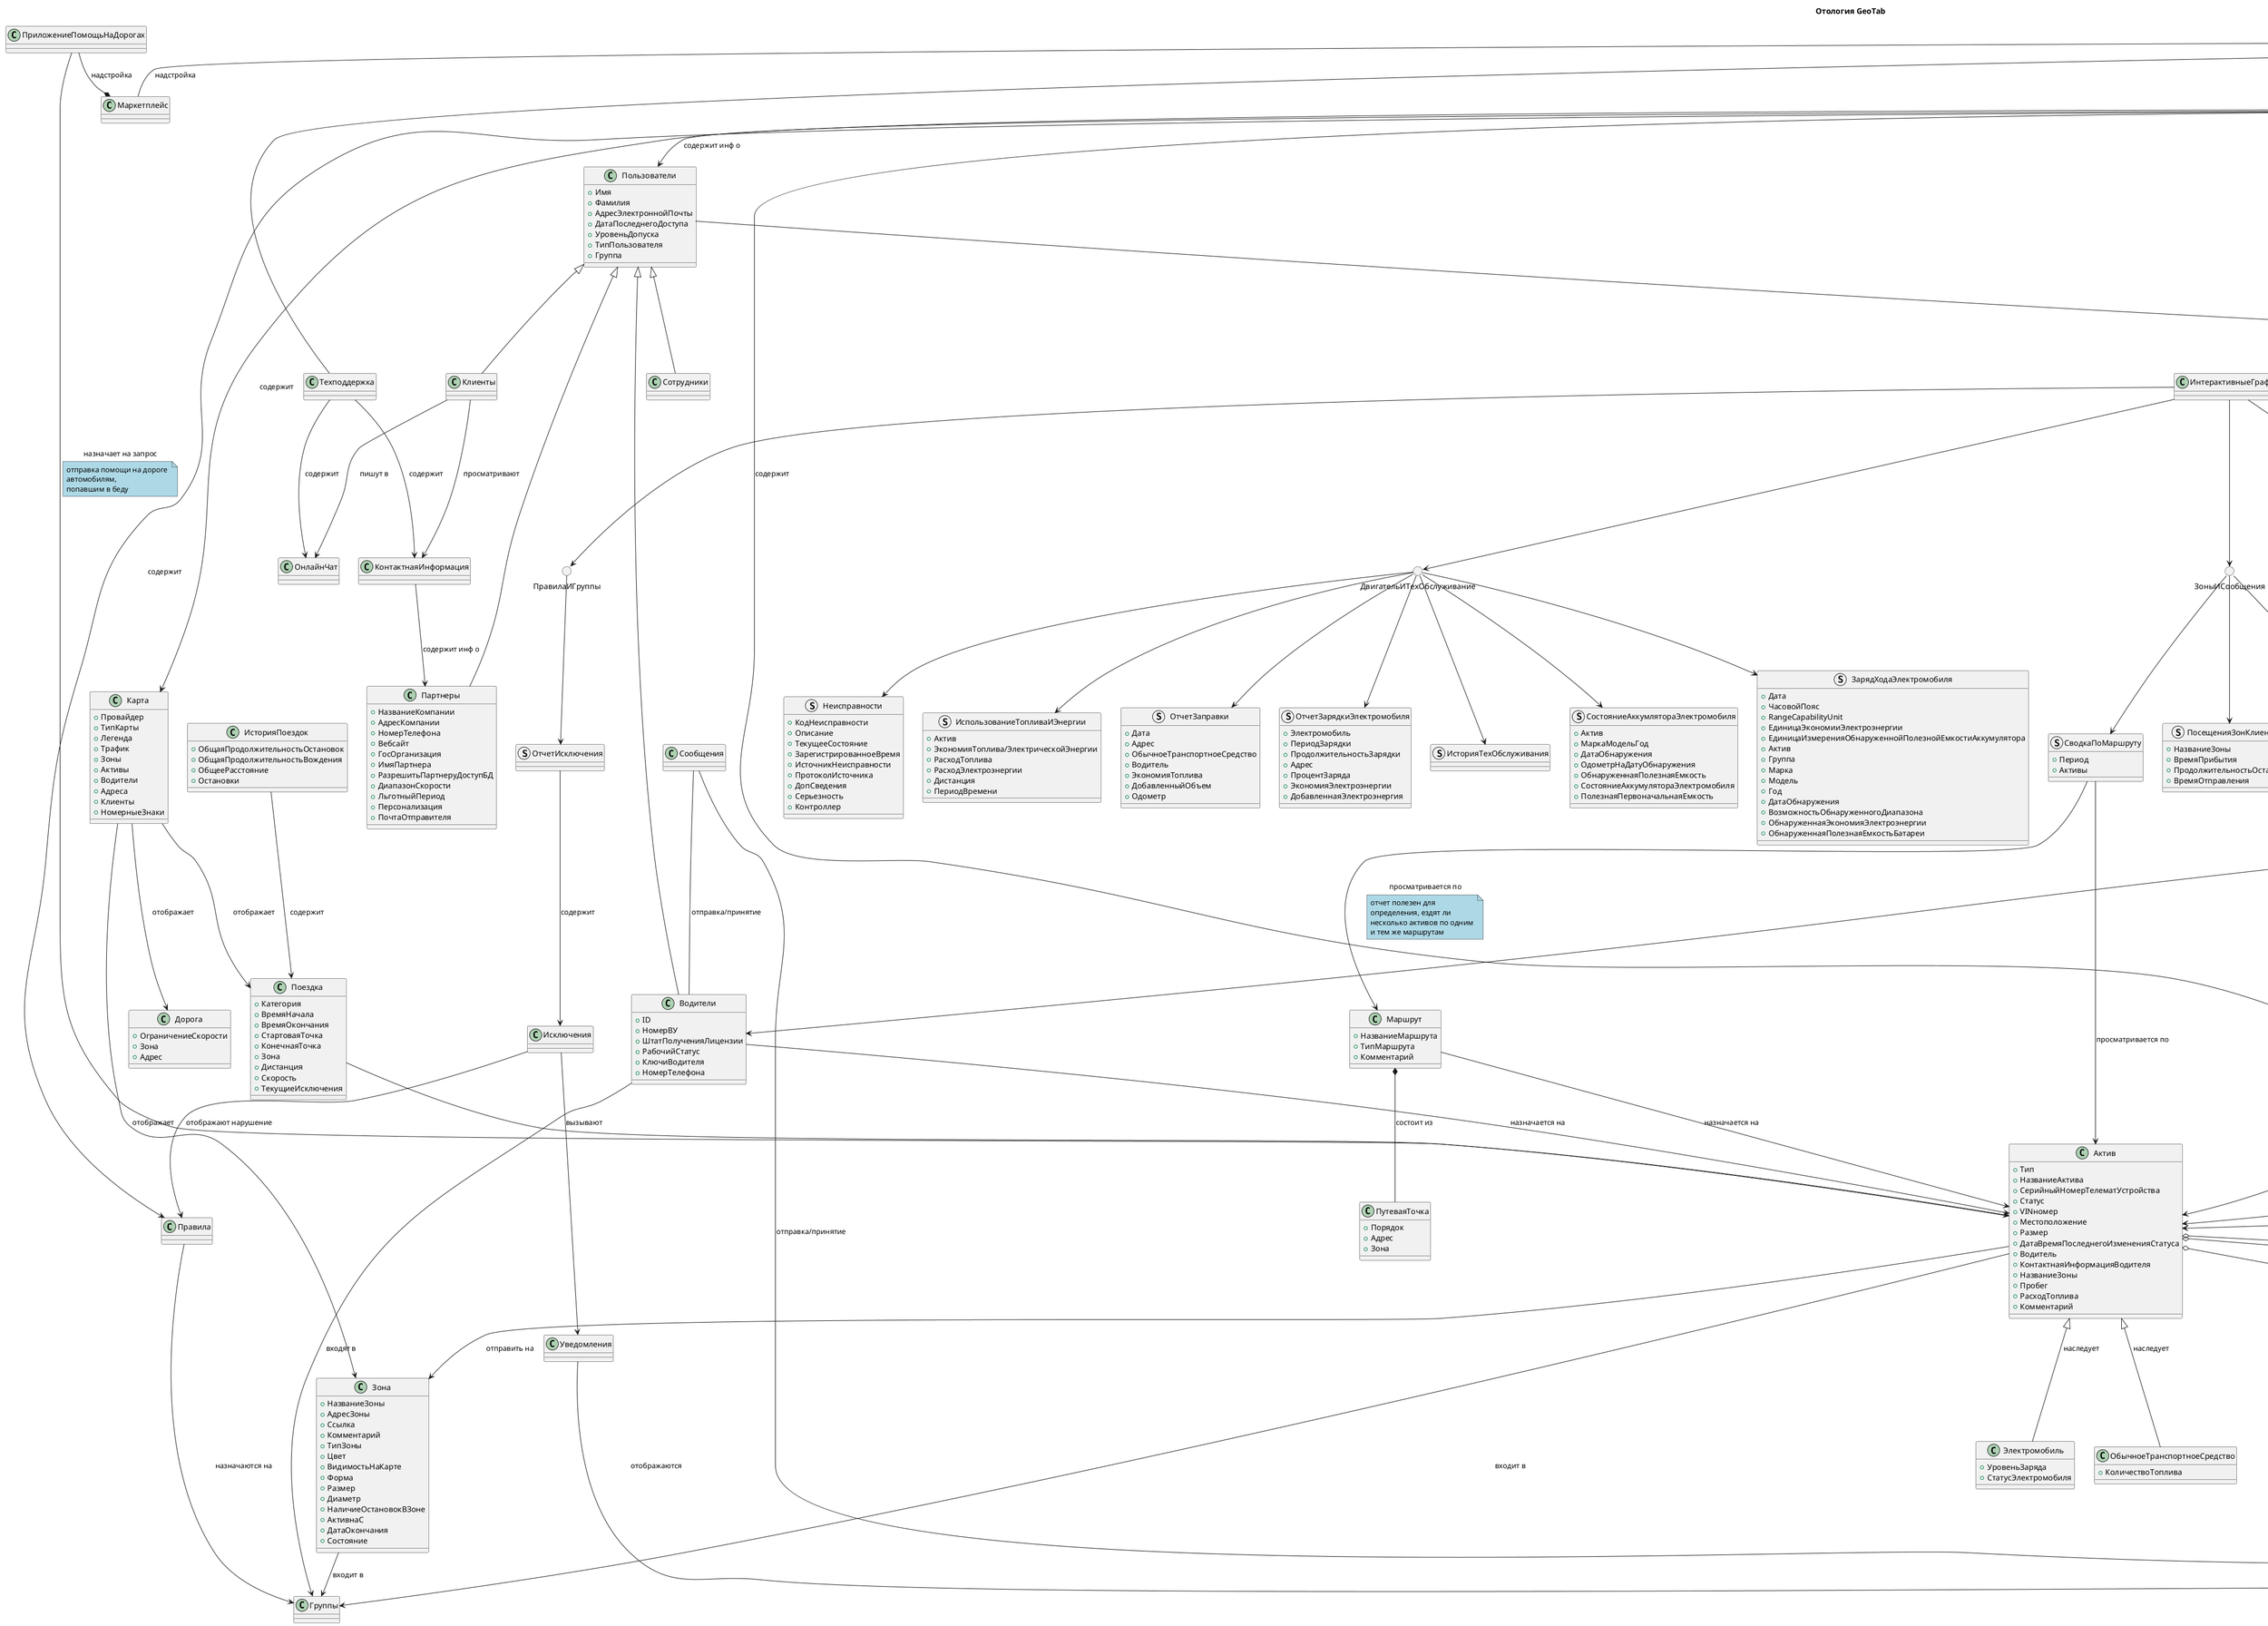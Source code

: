 @startuml GeoTab
title Отология GeoTab
skinparam hardwritten true


'Определение классов онтологии
class GeoTab{
}

class ТелематическоеУстройство{
  +ЧислоОборотовДвигателя
  +НапряжениеАккумулятора
  +ВключеннаяСигнальнаяЛампаДвигателя
  +ИспользованиеРемнейБезопасности
  +Одометр
  +ВремяРаботыДвигателя
  +НеисправностиВыбросов
  +ИдентификационныйНомерАвтомобиля(VIN)
  +СерийныйНомерТелематУстройства
}

class Одометр{
}

'Поездка определяется как активность актива с момента начала движения до момента остановки.
class Поездка{
  +Категория
  +ВремяНачала
  +ВремяОкончания
  +СтартоваяТочка
  +КонечнаяТочка
  +Зона
  +Дистанция
  +Скорость
  +ТекущиеИсключения
}

class ИсторияПоездок{
  +ОбщаяПродолжительностьОстановок
  +ОбщаяПродолжительностьВождения
  +ОбщееРасстояние
  +Остановки
}

class Карта{
  +Провайдер
  +ТипКарты
  +Легенда
  +Трафик
  +Зоны
  +Активы
  +Водители
  +Адреса
  +Клиенты
  +НомерныеЗнаки
}

class Дорога{
  +ОграничениеСкорости
  +Зона
  +Адрес
}


class Актив {
  +Тип
  +НазваниеАктива
  +СерийныйНомерТелематУстройства
  /'Активный с устройством слежения.
  Активен без устройства слежения.
  Архивировано.'/
  +Статус
  +VINномер
  /'Свойства ниже появляются при отображении актива на карте'/
  +Местоположение
  +Размер
  +ДатаВремяПоследнегоИзмененияСтатуса
  +Водитель
  +КонтактнаяИнформацияВодителя
  +НазваниеЗоны
  +Пробег
  +РасходТоплива
  +Комментарий
}

class Электромобиль{
  +УровеньЗаряда
  +СтатусЭлектромобиля
}

class ОбычноеТранспортноеСредство{
  +КоличествоТоплива
}

'Зона - это виртуальный периметр вокруг реальной области, представляющей интерес.
class Зона{
  +НазваниеЗоны
  +АдресЗоны
  +Ссылка
  +Комментарий
  +ТипЗоны
  +Цвет
  +ВидимостьНаКарте
  +Форма
  +Размер
  +Диаметр
  +НаличиеОстановокВЗоне
  +АктивнаС
  +ДатаОкончания
  +Состояние
}

class Пользователи{
  +Имя
  +Фамилия
  +АдресЭлектроннойПочты
  +ДатаПоследнегоДоступа
  +УровеньДопуска
  +ТипПользователя
  +Группа
}

class Водители{
  +ID
  +НомерВУ
  +ШтатПолученияЛицензии
  +РабочийСтатус
  +КлючиВодителя
  +НомерТелефона
}

class Клиенты{
}

class Партнеры{
  +НазваниеКомпании
  +АдресКомпании
  +НомерТелефона
  +Вебсайт
  +ГосОрганизация
  +ИмяПартнера
  +РазрешитьПартнеруДоступБД
  +ДиапазонСкорости
  +ЛьготныйПериод
  +Персонализация
  +ПочтаОтправителя
}


class Техподдержка{
}

class ОнлайнЧат{
}

class РабочиеЧасы{
  +ЧасыРаннегоВыезда
  +ПоздниеЧасыПрибытия
  +ЧасыОбеда
  +СтандартныеЧасы
  +ПользовательскийНаборЧасов
}

'Позволяет устанавливать определенные даты в качестве праздничных дней для ваших работников
class РабочиеПраздники{
}

class Маршрут{
  +НазваниеМаршрута
  +ТипМаршрута
  +Комментарий
}

class ПутеваяТочка{
  +Порядок
  +Адрес
  +Зона
}

class ИсторияПоказанийОдометра{
}


class Дашборд{
}

class ПриложениеУправлениеАвтопарком{
}

class Маркетплейс{
}

'Решение для отправки помощи на дороге автомобилям, попавшим в беду.
class ПриложениеПомощьНаДорогах{
}

class ПриложениеDriveApp {
}

class ПользовательскиеОтчеты{
  +ТипОтчета
  +Название
  +ДатаСоздания
  +ДатаОкончанияСрокаДействия
  +Размер
  +Параметры
}

class ВстроенныеОтчеты{
}

class ИнтерактивныеГрафики{
}

'ВстроенныеОтчеты
'Отображает продолжительность холостого хода и процент холостого хода. 
struct НарушенияРежимаХолостогоХода{
}

'Помогает следить за состоянием телематических устройств. 
struct ОтчетСторожевогоУстройства{
  +НазваниеАктива
  +ГруппаАктива
  +ПоследнийИзвестныйАдрес
  +ДатаПоследнейСвязи
  +ДниСМоментаПеремещения
  +ДниСМоментаСообщения
  +СерийныйНомер
  +Статус
}     

'Показывает пройденное расстояние всего автопарка. 
struct ИспользованиеАвтопарка{
}       

'Представляет данные о пройденном расстоянии всего автопарка.
struct ТрендРасстоянияДоАвтопарка{
  +ПройденноеРасстояние
}         

'Виды интерактивных графиков  
circle Деятельность
circle ДвигательИТехОбслуживание    
circle ЗоныИСообщения
circle ПравилаИГруппы

'Деятельность 
struct ПрофильСкорости{
  +СкоростьДвиженияОбъекта
  +ИзвестноеОграничениеСкорости
  +ПредполагаемоеОграничениеСкорости
}

struct СкоплениеВодителей{
  +УчаствующиеВодители
  +ВремяПрибытия
  +ВремяОтъезда
  +ПродолжительностьСкопления
  +МестоположениеАктива
}

struct УчетРабочегоВремени{
  +ДниАктивности
  +ОбщаяПродолжительностьРаботы
  +ВремяВождения
  +ВремяПростоя
}

struct IFTA{
  +ДиапазонДат
  +Активы
  +Водители
  +ВремяВъезда
  +ВремяВыезда
  +ПоказанияОдометраДляКаждогоВодителя
  +ОбщееРасстояниеДляКаждогоВодителя
}

struct ЖурналДанныхИКоллизий{
  +ДиапазонДат
  +Активы
}

'Двигатель и техническое обслуживание
struct Неисправности{
  +КодНеисправности
  +Описание
  +ТекущееСостояние
  +ЗарегистрированноеВремя
  +ИсточникНеисправности
  +ПротоколИсточника
  +ДопСведения
  +Серьезность
  +Контроллер
}

/'
В отчете отображается расход топлива и экономия топлива для обычных автомобилей, 
а также электрическая энергия 
и экономию электроэнергии для электромобилей.
'/
struct ИспользованиеТопливаИЭнергии{
  +Актив
  +ЭкономияТоплива/ЭлектрическойЭнергии
  +РасходТоплива
  +РасходЭлектроэнергии
  +Дистанция
  +ПериодВремени
}

struct ОтчетЗаправки{
  +Дата
  +Адрес
  +ОбычноеТранспортноеСредство
  +Водитель
  +ЭкономияТоплива
  +ДобавленныйОбъем
  +Одометр
}

struct ОтчетЗарядкиЭлектромобиля{
  +Электромобиль
  +ПериодЗарядки
  +ПродолжительностьЗарядки
  +Адрес
  +ПроцентЗаряда
  +ЭкономияЭлектроэнергии
  +ДобавленнаяЭлектроэнергия
}

struct ИсторияТехОбслуживания{
}


struct СостояниеАккумлятораЭлектромобиля{
  +Актив
  +МаркаМодельГод
  +ДатаОбнаружения
  +ОдометрНаДатуОбнаружения
  +ОбнаруженнаяПолезнаяЕмкость
  +СостояниеАккумулятораЭлектромобиля
  +ПолезнаяПервоначальнаяЕмкость
}

struct ЗарядХодаЭлектромобиля{
  +Дата
  +ЧасовойПояс
  +RangeCapabilityUnit
  +ЕдиницаЭкономииЭлектроэнергии 
  +ЕдиницаИзмеренияОбнаруженнойПолезнойЕмкостиАккумулятора
  +Актив 
  +Группа
  +Марка
  +Модель
  +Год
  +ДатаОбнаружения
  +ВозможностьОбнаруженногоДиапазона
  +ОбнаруженнаяЭкономияЭлектроэнергии
  +ОбнаруженнаяПолезнаяЕмкостьБатареи
}

'ЗоныИСообщения
struct ПосещенияЗонКлиентами{
  +НазваниеЗоны
  +ВремяПрибытия
  +ПродолжительностьОстановки
  +ВремяОтправления 
}

struct ПлановыеИФактическиеМаршруты{
  +ЗапланированныеМаршруты
  +ЗапланированныеПоездки
  +ОпозданиеВодителя
  +ПропускиОстановок
  +ОжидаемаяПродолжительностьОстановки
  +Расстояние
}

struct СводкаПоМаршруту{
  +Период
  +Активы
}


'ПравилаИГруппы
struct ОтчетИсключения{
}

class Исключения {
}

'Определение отношений между классами
GeoTab                          --> ПриложениеУправлениеАвтопарком  : содержит
GeoTab                          *-- ПриложениеЦентрТехОбслуживания  : надстройка
GeoTab                          *-- Маркетплейс                     : надстройка
GeoTab                          *-- Техподдержка
GeoTab                          o-- Одометр                         : надстройка
GeoTab                          o-- Тахограф                        : надстройка
GeoTab                          *-- ПриложениеDriveApp              : надстройка

Одометр                         --> ИсторияПоказанийОдометра

ТелематическоеУстройство        --> ИсторияПоказанийОдометра        : автоматически записывает
ТелематическоеУстройство        --> ПриложениеУправлениеАвтопарком  : работает с
ТелематическоеУстройство        --> ПриложениеDriveApp              : работает с


ПриложениеЦентрТехОбслуживания  --> НапоминаниеОТехОбслуживании : позволяет планировать
ПриложениеЦентрТехОбслуживания  --> ЗаписиТехОбслуживания       : содержит
ЗаписиТехОбслуживания           --> Актив                       : содержит инф о 
НапоминаниеОТехОбслуживании     --> Актив                       : относится к
Пользователи                    --> НапоминаниеОТехОбслуживании : редактируют 


ПриложениеУправлениеАвтопарком  --> Пользователи                : содержит инф о
ПриложениеУправлениеАвтопарком  --> Дашборд                     : содержит
ПриложениеУправлениеАвтопарком  --> Карта                       : содержит
ПриложениеУправлениеАвтопарком  --  ПриложениеDriveApp
ПриложениеУправлениеАвтопарком  --> РабочиеЧасы                 : содержит
ПриложениеУправлениеАвтопарком  --> РабочиеПраздники            : содержит
ПриложениеУправлениеАвтопарком  --> Правила                     : содержит

ПриложениеПомощьНаДорогах       --* Маркетплейс                 : надстройка
ПриложениеПомощьНаДорогах       --> Актив                       : назначает на запрос
note on link #lightblue
отправка помощи на дороге 
автомобилям, 
попавшим в беду
end note

Пользователи                 <|-- Водители
Пользователи                 <|-- Клиенты
Пользователи                 <|-- Партнеры
Пользователи                 <|-- Сотрудники 

Актив                        <|-- Электромобиль                : наследует 
Актив                        <|-- ОбычноеТранспортноеСредство  : наследует 
Актив                        o-- ТелематическоеУстройство      : установлено на
Актив                        o-- Тахограф                      : установлен на
Актив                        o-- Одометр                       : установлен на
 
Дашборд                      *-- ИнтерактивныеГрафики          : включает 
note on link #lightblue
Ряд отчетов, 
который можно отобразить на дашборде
end note

Дашборд                     *-- ВстроенныеОтчеты               : включает 
note on link #lightblue
Ряд отчетов, 
отображаемыей на дашборде по умолчанию
end note

Дашборд                     *-- ПользовательскиеОтчеты        : включает 

ИсторияПоездок              --> Поездка                       : содержит

Карта                       --> Дорога                        : отображает
Карта                       --> Поездка                       : отображает
Карта                       --> Зона                          : отображает

Актив                       --> Зона                          : отправить на
Водители                    --> Актив                         : назначается на
Маршрут                     --> Актив                         : назначается на
Поездка                     --> Актив                       
Маршрут                     *-- ПутеваяТочка                  : состоит из

Сообщения                   -- Водители                       : отправка/принятие
Сообщения                   -- ПриложениеDriveApp             : отправка/принятие

Техподдержка                --> ОнлайнЧат                     : содержит
Техподдержка                --> КонтактнаяИнформация          : содержит

КонтактнаяИнформация        --> Партнеры                      : содержит инф о 
Клиенты                     --> КонтактнаяИнформация          : просматривают
Клиенты                     --> ОнлайнЧат                     : пишут в

ВстроенныеОтчеты            --> НарушенияРежимаХолостогоХода
ВстроенныеОтчеты            --> ОтчетСторожевогоУстройства
ВстроенныеОтчеты            --> ИспользованиеАвтопарка
ВстроенныеОтчеты            --> ТрендРасстоянияДоАвтопарка

ИнтерактивныеГрафики        --> Деятельность
ИнтерактивныеГрафики        --> ДвигательИТехОбслуживание
ИнтерактивныеГрафики        --> ЗоныИСообщения
ИнтерактивныеГрафики        --> ПравилаИГруппы

Деятельность                --> ПрофильСкорости
Деятельность                --> СкоплениеВодителей
Деятельность                --> УчетРабочегоВремени
Деятельность                --> IFTA
Деятельность                --> ЖурналДанныхИКоллизий

ДвигательИТехОбслуживание   --> Неисправности
ДвигательИТехОбслуживание   --> ИспользованиеТопливаИЭнергии
ДвигательИТехОбслуживание   --> ОтчетЗаправки
ДвигательИТехОбслуживание   --> ОтчетЗарядкиЭлектромобиля
ДвигательИТехОбслуживание   --> ИсторияТехОбслуживания
ДвигательИТехОбслуживание   --> СостояниеАккумлятораЭлектромобиля
ДвигательИТехОбслуживание   --> ЗарядХодаЭлектромобиля


ЗоныИСообщения              --> ПосещенияЗонКлиентами
ЗоныИСообщения              --> ПлановыеИФактическиеМаршруты
ЗоныИСообщения              --> СводкаПоМаршруту

' Правила и группы
ПравилаИГруппы              --> ОтчетИсключения
ОтчетИсключения             --> Исключения                    : содержит 
Исключения                  --> Правила                       : отображают нарушение 
Исключения                  --> Уведомления                   : вызывают
Уведомления                 --> ПриложениеDriveApp            : отображаются
Правила                     --> Группы                        : назначаются на 
Водители                    --> Группы                        : входят в 
Актив                       --> Группы                        : входит в 
Зона                        --> Группы                        : входит в 


УчетРабочегоВремени         --> РабочиеЧасы                   : использует
УчетРабочегоВремени         --> РабочиеПраздники              : использует
УчетРабочегоВремени         --> Актив                         : фиксирует
УчетРабочегоВремени         --> Водители                      : фиксирует
IFTA                        --> ИсторияПоказанийОдометра      : основывается на

СводкаПоМаршруту            --> Актив                         : просматривается по
СводкаПоМаршруту            --> Маршрут                       : просматривается по
note on link #lightblue
отчет полезен для
определения, ездят ли 
несколько активов по одним 
и тем же маршрутам 
end note

@enduml
